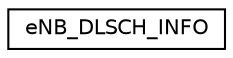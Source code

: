 digraph "Graphical Class Hierarchy"
{
 // LATEX_PDF_SIZE
  edge [fontname="Helvetica",fontsize="10",labelfontname="Helvetica",labelfontsize="10"];
  node [fontname="Helvetica",fontsize="10",shape=record];
  rankdir="LR";
  Node0 [label="eNB_DLSCH_INFO",height=0.2,width=0.4,color="black", fillcolor="white", style="filled",URL="$structeNB__DLSCH__INFO.html",tooltip="temp struct for DLSCH sched"];
}
